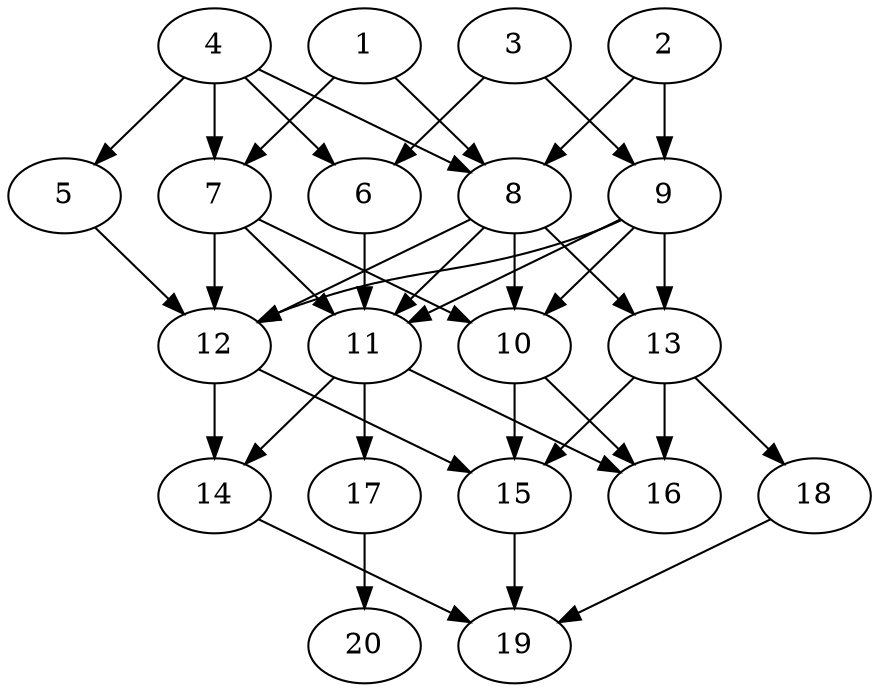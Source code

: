 // DAG automatically generated by daggen at Tue Jul 23 14:27:02 2019
// ./daggen --dot -n 20 --ccr 0.5 --fat 0.5 --regular 0.5 --density 0.7 --mindata 5242880 --maxdata 52428800 
digraph G {
  1 [size="46331904", alpha="0.15", expect_size="23165952"] 
  1 -> 7 [size ="23165952"]
  1 -> 8 [size ="23165952"]
  2 [size="19623936", alpha="0.14", expect_size="9811968"] 
  2 -> 8 [size ="9811968"]
  2 -> 9 [size ="9811968"]
  3 [size="72151040", alpha="0.18", expect_size="36075520"] 
  3 -> 6 [size ="36075520"]
  3 -> 9 [size ="36075520"]
  4 [size="29597696", alpha="0.00", expect_size="14798848"] 
  4 -> 5 [size ="14798848"]
  4 -> 6 [size ="14798848"]
  4 -> 7 [size ="14798848"]
  4 -> 8 [size ="14798848"]
  5 [size="20410368", alpha="0.02", expect_size="10205184"] 
  5 -> 12 [size ="10205184"]
  6 [size="18688000", alpha="0.08", expect_size="9344000"] 
  6 -> 11 [size ="9344000"]
  7 [size="91879424", alpha="0.18", expect_size="45939712"] 
  7 -> 10 [size ="45939712"]
  7 -> 11 [size ="45939712"]
  7 -> 12 [size ="45939712"]
  8 [size="99115008", alpha="0.09", expect_size="49557504"] 
  8 -> 10 [size ="49557504"]
  8 -> 11 [size ="49557504"]
  8 -> 12 [size ="49557504"]
  8 -> 13 [size ="49557504"]
  9 [size="26337280", alpha="0.01", expect_size="13168640"] 
  9 -> 10 [size ="13168640"]
  9 -> 11 [size ="13168640"]
  9 -> 12 [size ="13168640"]
  9 -> 13 [size ="13168640"]
  10 [size="11395072", alpha="0.17", expect_size="5697536"] 
  10 -> 15 [size ="5697536"]
  10 -> 16 [size ="5697536"]
  11 [size="37457920", alpha="0.07", expect_size="18728960"] 
  11 -> 14 [size ="18728960"]
  11 -> 16 [size ="18728960"]
  11 -> 17 [size ="18728960"]
  12 [size="15263744", alpha="0.13", expect_size="7631872"] 
  12 -> 14 [size ="7631872"]
  12 -> 15 [size ="7631872"]
  13 [size="80859136", alpha="0.03", expect_size="40429568"] 
  13 -> 15 [size ="40429568"]
  13 -> 16 [size ="40429568"]
  13 -> 18 [size ="40429568"]
  14 [size="71903232", alpha="0.04", expect_size="35951616"] 
  14 -> 19 [size ="35951616"]
  15 [size="72372224", alpha="0.00", expect_size="36186112"] 
  15 -> 19 [size ="36186112"]
  16 [size="81848320", alpha="0.19", expect_size="40924160"] 
  17 [size="25921536", alpha="0.05", expect_size="12960768"] 
  17 -> 20 [size ="12960768"]
  18 [size="16433152", alpha="0.10", expect_size="8216576"] 
  18 -> 19 [size ="8216576"]
  19 [size="60420096", alpha="0.20", expect_size="30210048"] 
  20 [size="65191936", alpha="0.04", expect_size="32595968"] 
}
